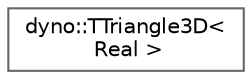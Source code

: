 digraph "Graphical Class Hierarchy"
{
 // LATEX_PDF_SIZE
  bgcolor="transparent";
  edge [fontname=Helvetica,fontsize=10,labelfontname=Helvetica,labelfontsize=10];
  node [fontname=Helvetica,fontsize=10,shape=box,height=0.2,width=0.4];
  rankdir="LR";
  Node0 [id="Node000000",label="dyno::TTriangle3D\<\l Real \>",height=0.2,width=0.4,color="grey40", fillcolor="white", style="filled",URL="$classdyno_1_1_t_triangle3_d.html",tooltip=" "];
}
